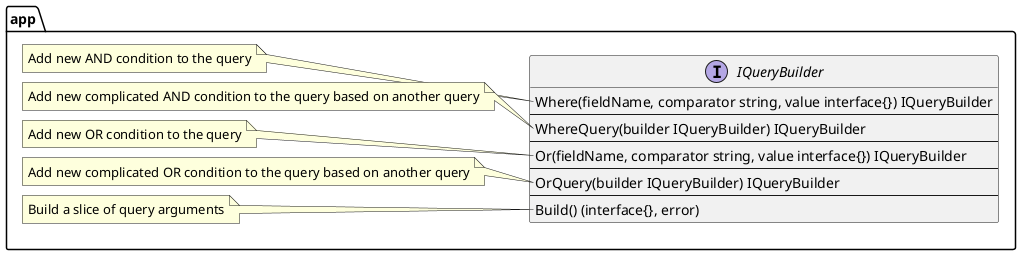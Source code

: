 @startuml IQueryBuilder

package app {
    interface IQueryBuilder {
        Where(fieldName, comparator string, value interface{}) IQueryBuilder
        --
        WhereQuery(builder IQueryBuilder) IQueryBuilder
        --
        Or(fieldName, comparator string, value interface{}) IQueryBuilder
        --
        OrQuery(builder IQueryBuilder) IQueryBuilder
        --
        Build() (interface{}, error)
    }
    note left of IQueryBuilder::Where
        Add new AND condition to the query
    end note

    note left of IQueryBuilder::WhereQuery
        Add new complicated AND condition to the query based on another query
    end note

    note left of IQueryBuilder::Or
        Add new OR condition to the query
    end note

    note left of IQueryBuilder::OrQuery
        Add new complicated OR condition to the query based on another query
    end note

    note left of IQueryBuilder::Build()
        Build a slice of query arguments
    end note
}

@enduml
